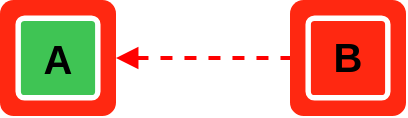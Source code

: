 <mxfile version="14.8.3" type="device"><diagram id="uDpL7sNrLcMTVJcfBanP" name="Page-1"><mxGraphModel dx="2420" dy="661" grid="1" gridSize="10" guides="1" tooltips="1" connect="1" arrows="1" fold="1" page="1" pageScale="1" pageWidth="1169" pageHeight="827" math="0" shadow="0"><root><mxCell id="0"/><mxCell id="1" parent="0"/><mxCell id="SW68DiQgSGbHMLbPpbs1-1" value="" style="group" parent="1" vertex="1" connectable="0"><mxGeometry x="95" y="220" width="58" height="58" as="geometry"/></mxCell><mxCell id="SW68DiQgSGbHMLbPpbs1-2" value="" style="shape=image;imageAspect=0;aspect=fixed;verticalLabelPosition=bottom;verticalAlign=top;image=data:image/svg+xml,PHN2ZyB4bWxucz0iaHR0cDovL3d3dy53My5vcmcvMjAwMC9zdmciIHdpZHRoPSIxMjgiIGhlaWdodD0iMTI4IiB2aWV3Qm94PSIwIDAgMTI4IDEyOCIgZmlsbD0ibm9uZSI+JiN4YTs8cmVjdCB3aWR0aD0iMTI4IiBoZWlnaHQ9IjEyOCIgcng9IjE1IiBmaWxsPSIjRkYyODExIi8+JiN4YTs8cmVjdCB4PSIyMC4wNjY3IiB5PSIyMC4wNjY3IiB3aWR0aD0iODcuODY2NyIgaGVpZ2h0PSI4Ny44NjY3IiByeD0iNyIgZmlsbD0iI0ZGMjgxMSIgc3Ryb2tlPSJ3aGl0ZSIgc3Ryb2tlLXdpZHRoPSI2Ii8+JiN4YTs8L3N2Zz4=;" parent="SW68DiQgSGbHMLbPpbs1-1" vertex="1"><mxGeometry width="58" height="58" as="geometry"/></mxCell><mxCell id="SW68DiQgSGbHMLbPpbs1-3" value="&lt;b&gt;&lt;font style=&quot;font-size: 20px&quot;&gt;B&lt;/font&gt;&lt;/b&gt;" style="text;html=1;strokeColor=none;fillColor=none;align=center;verticalAlign=middle;whiteSpace=wrap;rounded=0;" parent="SW68DiQgSGbHMLbPpbs1-1" vertex="1"><mxGeometry x="9" y="18" width="40" height="20" as="geometry"/></mxCell><mxCell id="SW68DiQgSGbHMLbPpbs1-4" value="" style="group" parent="1" vertex="1" connectable="0"><mxGeometry x="-50" y="220" width="58" height="58" as="geometry"/></mxCell><mxCell id="SW68DiQgSGbHMLbPpbs1-5" value="" style="shape=image;imageAspect=0;aspect=fixed;verticalLabelPosition=bottom;verticalAlign=top;image=data:image/svg+xml,PHN2ZyB4bWxucz0iaHR0cDovL3d3dy53My5vcmcvMjAwMC9zdmciIHdpZHRoPSIxMjgiIGhlaWdodD0iMTI4IiB2aWV3Qm94PSIwIDAgMTI4IDEyOCIgZmlsbD0ibm9uZSI+JiN4YTs8cmVjdCB3aWR0aD0iMTI4IiBoZWlnaHQ9IjEyOCIgcng9IjE1IiBmaWxsPSIjRkYyODExIi8+JiN4YTs8cmVjdCB4PSIyMC4wNjY3IiB5PSIyMC4wNjY3IiB3aWR0aD0iODcuODY2NyIgaGVpZ2h0PSI4Ny44NjY3IiByeD0iNyIgZmlsbD0iIzNGQzQ1NCIgc3Ryb2tlPSJ3aGl0ZSIgc3Ryb2tlLXdpZHRoPSI2Ii8+JiN4YTs8L3N2Zz4=;" parent="SW68DiQgSGbHMLbPpbs1-4" vertex="1"><mxGeometry width="58" height="58" as="geometry"/></mxCell><mxCell id="SW68DiQgSGbHMLbPpbs1-6" value="&lt;b&gt;&lt;font style=&quot;font-size: 20px&quot;&gt;A&lt;/font&gt;&lt;/b&gt;" style="text;html=1;strokeColor=none;fillColor=none;align=center;verticalAlign=middle;whiteSpace=wrap;rounded=0;" parent="SW68DiQgSGbHMLbPpbs1-4" vertex="1"><mxGeometry x="9" y="19" width="40" height="20" as="geometry"/></mxCell><mxCell id="SW68DiQgSGbHMLbPpbs1-7" style="edgeStyle=orthogonalEdgeStyle;rounded=0;orthogonalLoop=1;jettySize=auto;html=1;exitX=1;exitY=0.5;exitDx=0;exitDy=0;entryX=0;entryY=0.5;entryDx=0;entryDy=0;startArrow=block;startFill=1;endArrow=none;endFill=0;strokeWidth=2;dashed=1;strokeColor=#FF0000;" parent="1" source="SW68DiQgSGbHMLbPpbs1-5" target="SW68DiQgSGbHMLbPpbs1-2" edge="1"><mxGeometry x="-50" y="136" as="geometry"/></mxCell></root></mxGraphModel></diagram></mxfile>